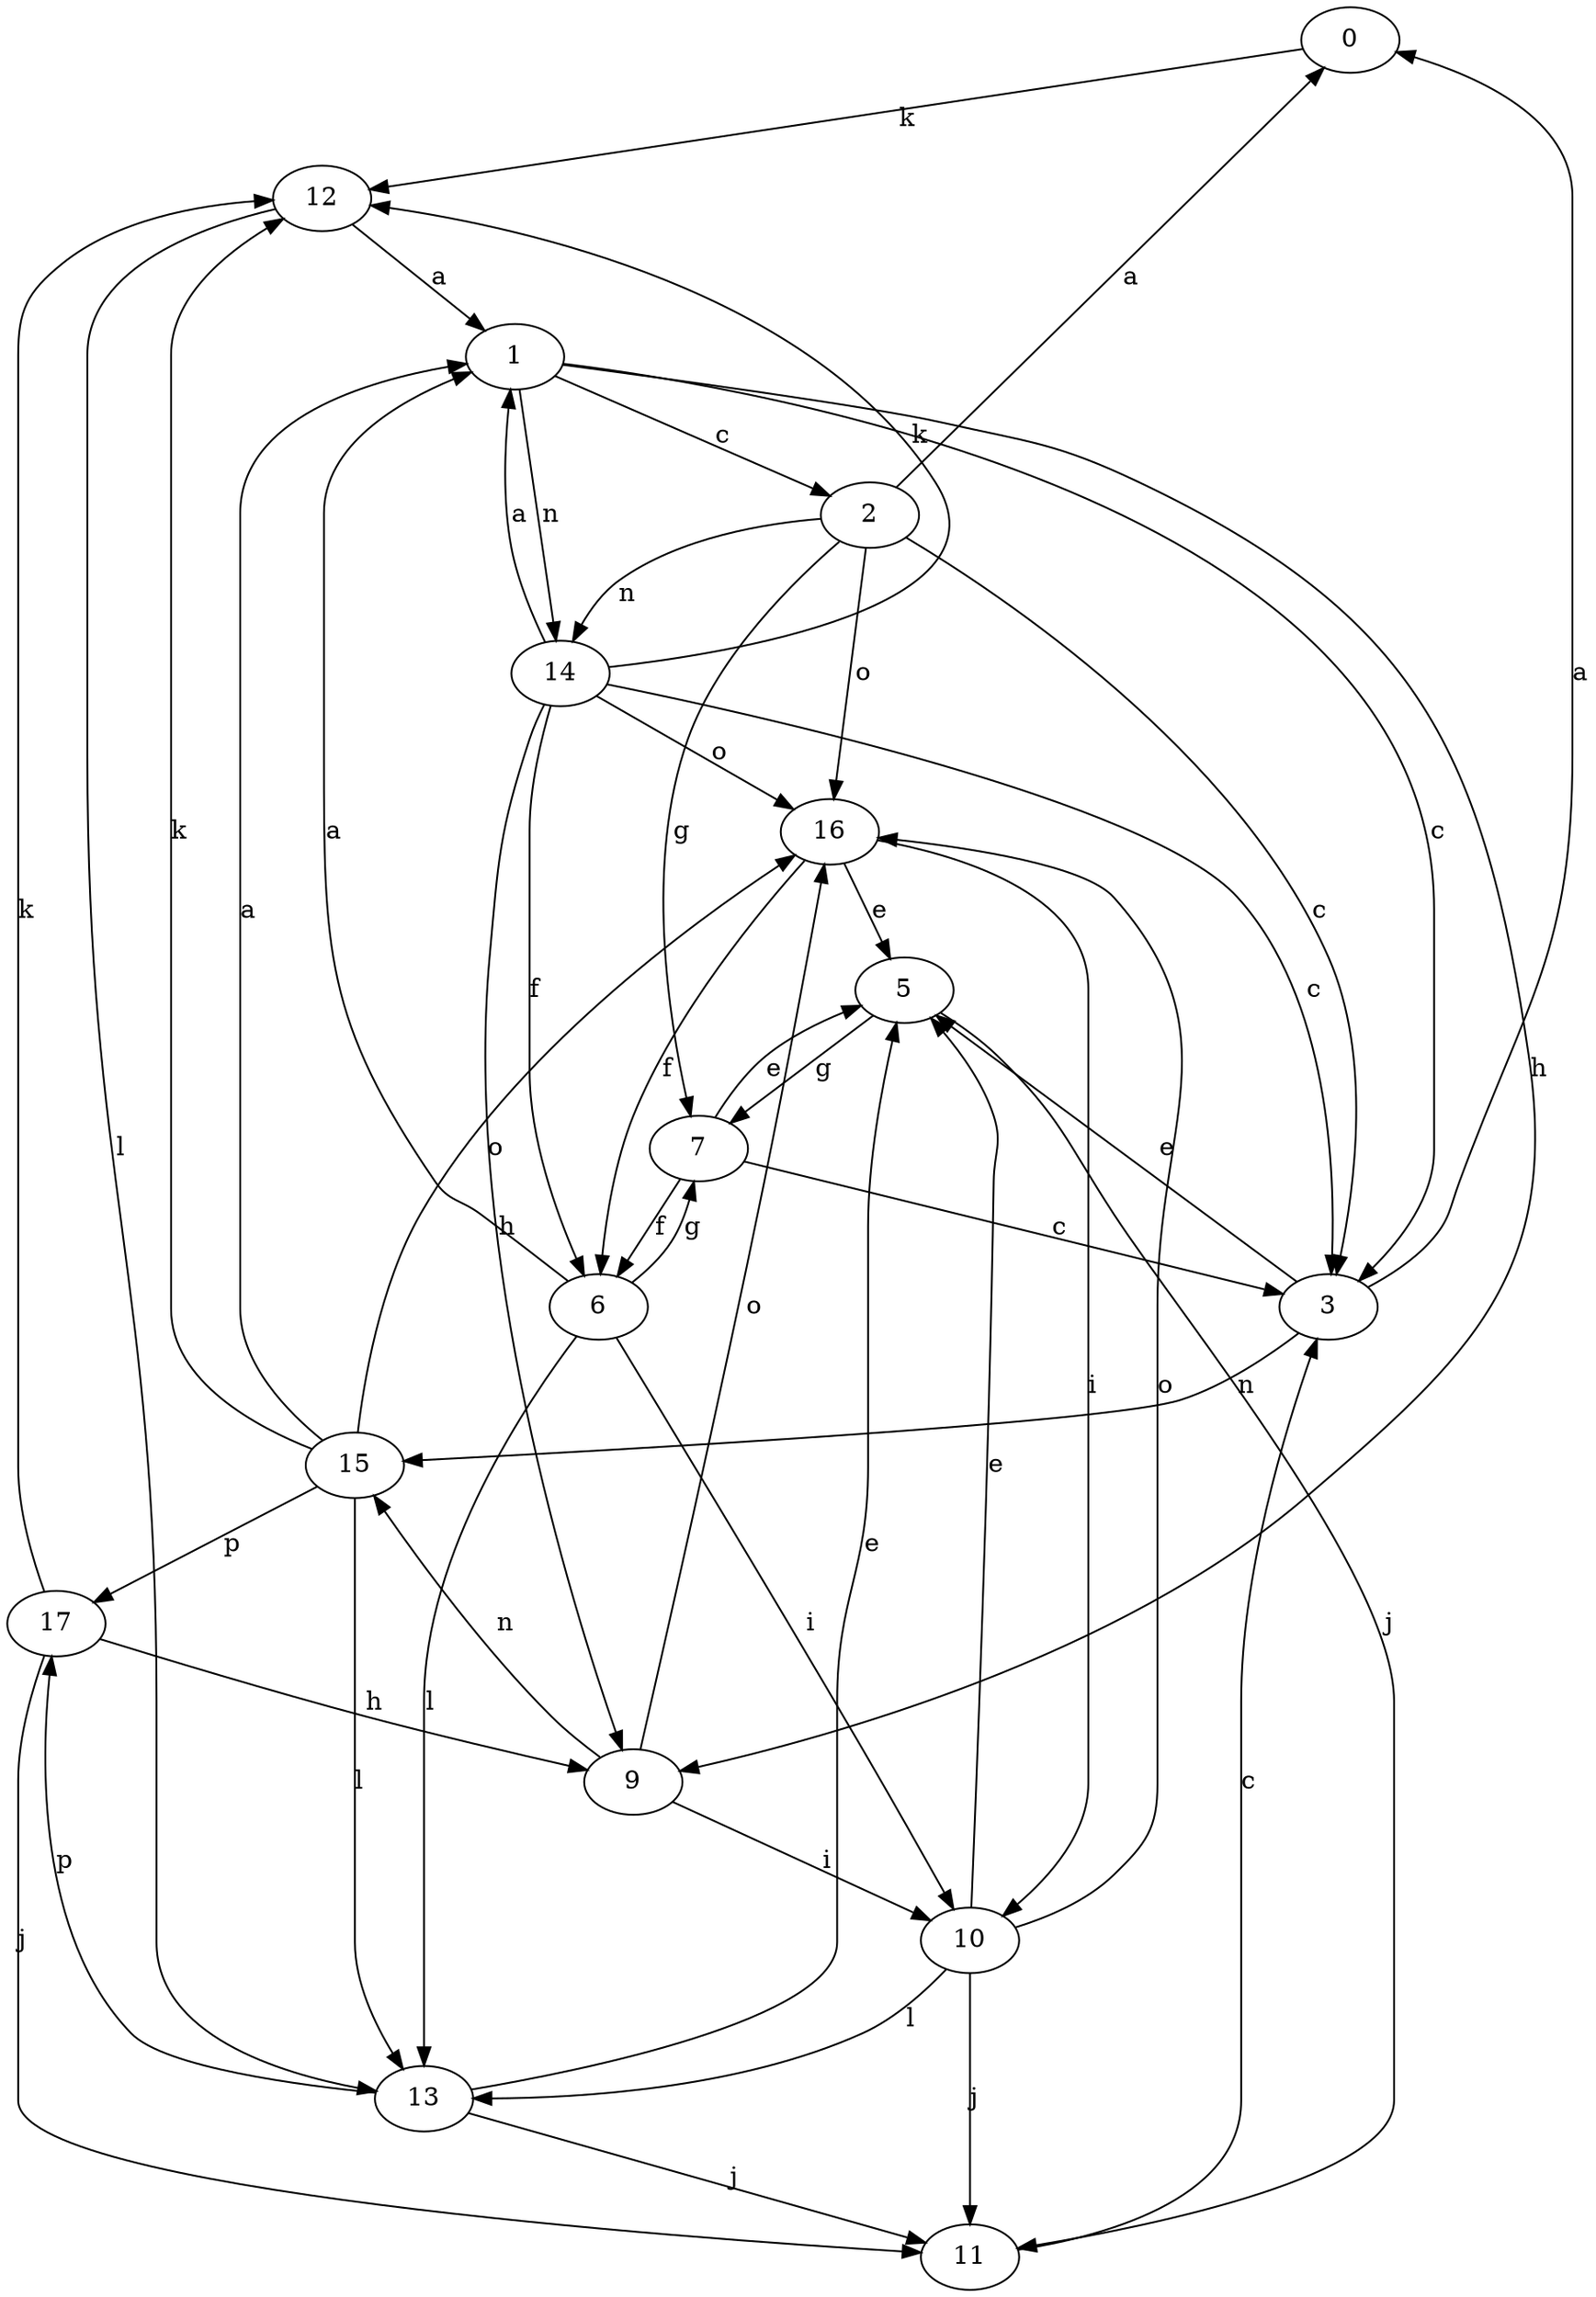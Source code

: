 strict digraph  {
0;
1;
2;
3;
5;
6;
7;
9;
10;
11;
12;
13;
14;
15;
16;
17;
0 -> 12  [label=k];
1 -> 2  [label=c];
1 -> 3  [label=c];
1 -> 9  [label=h];
1 -> 14  [label=n];
2 -> 0  [label=a];
2 -> 3  [label=c];
2 -> 7  [label=g];
2 -> 14  [label=n];
2 -> 16  [label=o];
3 -> 0  [label=a];
3 -> 5  [label=e];
3 -> 15  [label=n];
5 -> 7  [label=g];
5 -> 11  [label=j];
6 -> 1  [label=a];
6 -> 7  [label=g];
6 -> 10  [label=i];
6 -> 13  [label=l];
7 -> 3  [label=c];
7 -> 5  [label=e];
7 -> 6  [label=f];
9 -> 10  [label=i];
9 -> 15  [label=n];
9 -> 16  [label=o];
10 -> 5  [label=e];
10 -> 11  [label=j];
10 -> 13  [label=l];
10 -> 16  [label=o];
11 -> 3  [label=c];
12 -> 1  [label=a];
12 -> 13  [label=l];
13 -> 5  [label=e];
13 -> 11  [label=j];
13 -> 17  [label=p];
14 -> 1  [label=a];
14 -> 3  [label=c];
14 -> 6  [label=f];
14 -> 9  [label=h];
14 -> 12  [label=k];
14 -> 16  [label=o];
15 -> 1  [label=a];
15 -> 12  [label=k];
15 -> 13  [label=l];
15 -> 16  [label=o];
15 -> 17  [label=p];
16 -> 5  [label=e];
16 -> 6  [label=f];
16 -> 10  [label=i];
17 -> 9  [label=h];
17 -> 11  [label=j];
17 -> 12  [label=k];
}

